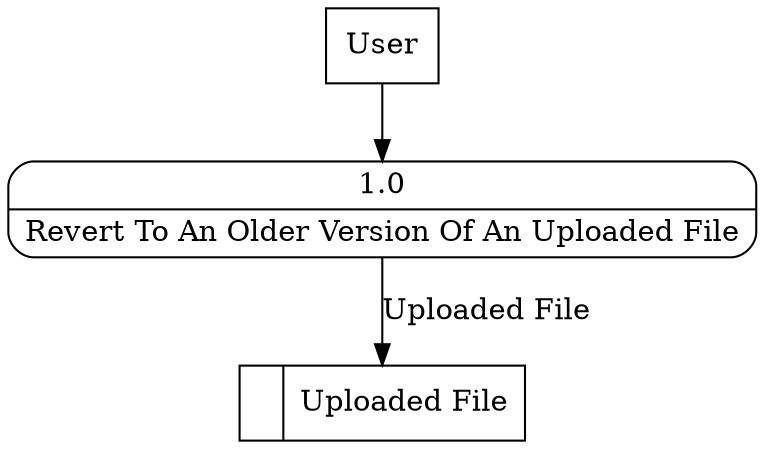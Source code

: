 digraph dfd2{ 
node[shape=record]
200 [label="<f0>  |<f1> Uploaded File " ];
201 [label="User" shape=box];
202 [label="{<f0> 1.0|<f1> Revert To An Older Version Of An Uploaded File }" shape=Mrecord];
201 -> 202
202 -> 200 [label="Uploaded File"]
}